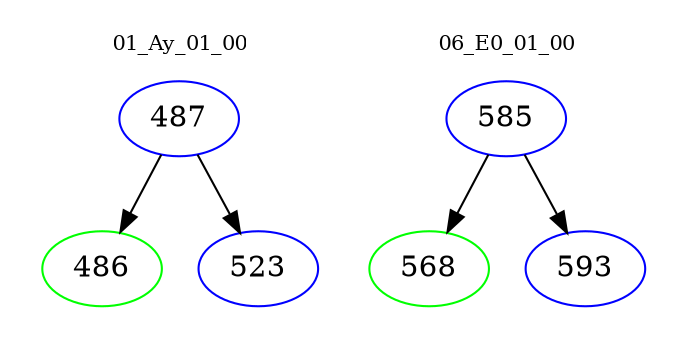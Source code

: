 digraph{
subgraph cluster_0 {
color = white
label = "01_Ay_01_00";
fontsize=10;
T0_487 [label="487", color="blue"]
T0_487 -> T0_486 [color="black"]
T0_486 [label="486", color="green"]
T0_487 -> T0_523 [color="black"]
T0_523 [label="523", color="blue"]
}
subgraph cluster_1 {
color = white
label = "06_E0_01_00";
fontsize=10;
T1_585 [label="585", color="blue"]
T1_585 -> T1_568 [color="black"]
T1_568 [label="568", color="green"]
T1_585 -> T1_593 [color="black"]
T1_593 [label="593", color="blue"]
}
}

